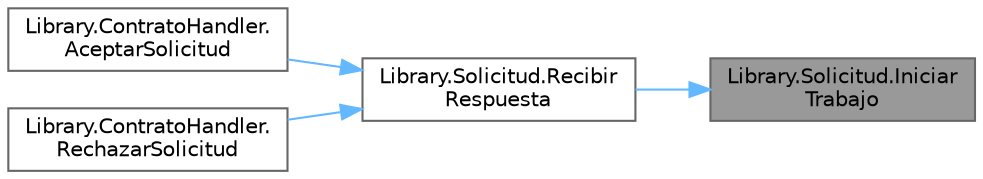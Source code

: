 digraph "Library.Solicitud.IniciarTrabajo"
{
 // INTERACTIVE_SVG=YES
 // LATEX_PDF_SIZE
  bgcolor="transparent";
  edge [fontname=Helvetica,fontsize=10,labelfontname=Helvetica,labelfontsize=10];
  node [fontname=Helvetica,fontsize=10,shape=box,height=0.2,width=0.4];
  rankdir="RL";
  Node1 [label="Library.Solicitud.Iniciar\lTrabajo",height=0.2,width=0.4,color="gray40", fillcolor="grey60", style="filled", fontcolor="black",tooltip="Método que inicia un trabajo, settea la fecha que fue aceptada y la máxima para calificar También cam..."];
  Node1 -> Node2 [dir="back",color="steelblue1",style="solid"];
  Node2 [label="Library.Solicitud.Recibir\lRespuesta",height=0.2,width=0.4,color="grey40", fillcolor="white", style="filled",URL="$classLibrary_1_1Solicitud.html#af5a3701c9bf3a3272239cfdbad4ca44c",tooltip="Método para conocer el estado de una oferta"];
  Node2 -> Node3 [dir="back",color="steelblue1",style="solid"];
  Node3 [label="Library.ContratoHandler.\lAceptarSolicitud",height=0.2,width=0.4,color="grey40", fillcolor="white", style="filled",URL="$classLibrary_1_1ContratoHandler.html#a9da1c5ea2f4b9eb3ebe351fa0dac67d5",tooltip="Método para aceptar una solicitud"];
  Node2 -> Node4 [dir="back",color="steelblue1",style="solid"];
  Node4 [label="Library.ContratoHandler.\lRechazarSolicitud",height=0.2,width=0.4,color="grey40", fillcolor="white", style="filled",URL="$classLibrary_1_1ContratoHandler.html#ad07b990d40d49dc3a2fba8e63289e465",tooltip="Método para rechazar una solicitud"];
}
